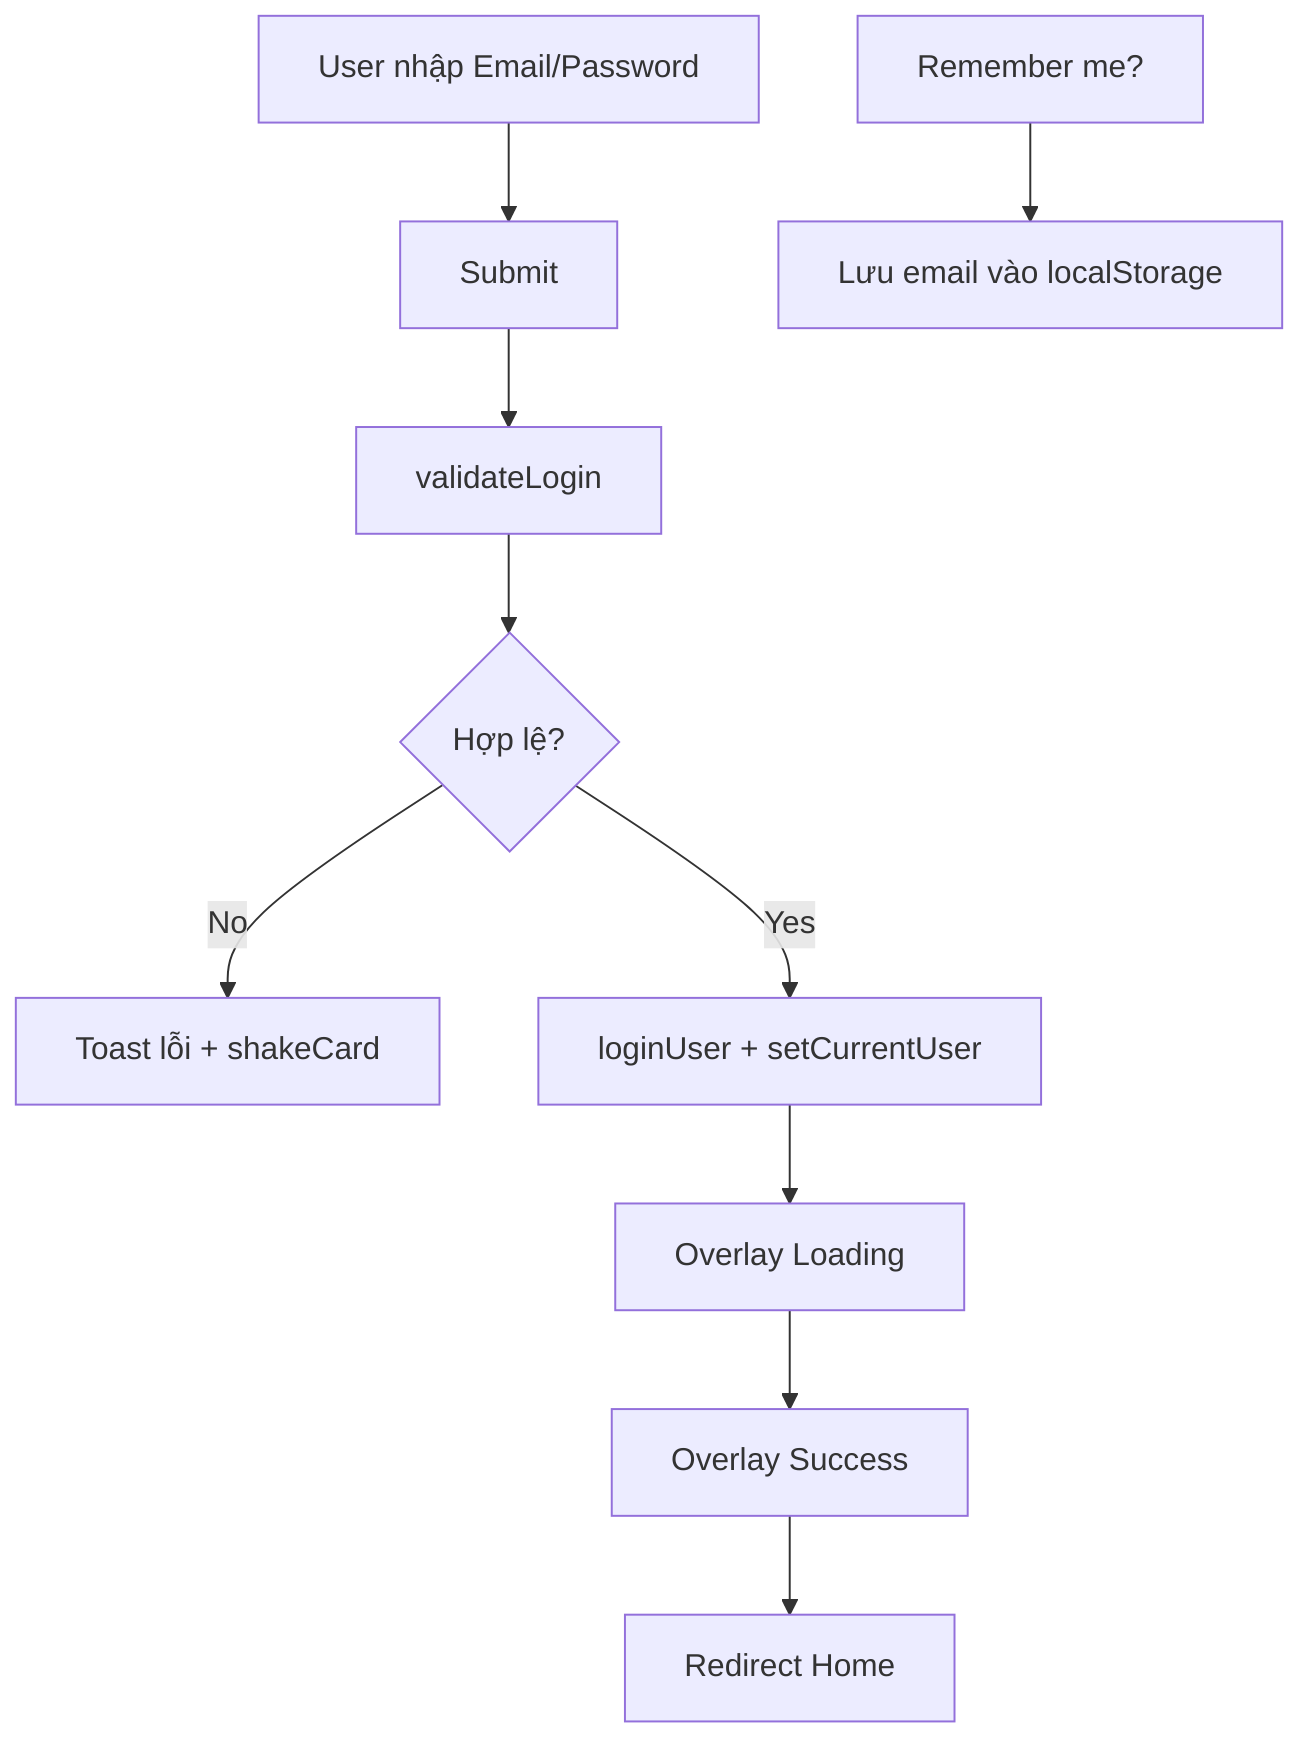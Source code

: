 flowchart TD
  A[User nhập Email/Password] --> B[Submit]
  B --> C[validateLogin]
  C --> D{Hợp lệ?}
  D -- No --> E[Toast lỗi + shakeCard]
  D -- Yes --> F[loginUser + setCurrentUser]
  F --> G[Overlay Loading]
  G --> H[Overlay Success]
  H --> I[Redirect Home]
  J[Remember me?] --> K[Lưu email vào localStorage]